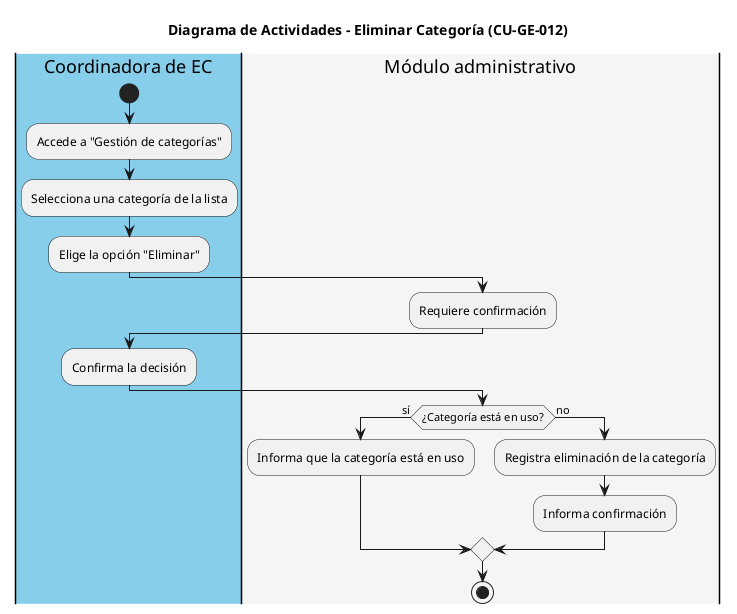 @startuml CU-GE-012_Eliminar_Categoria
title Diagrama de Actividades - Eliminar Categoría (CU-GE-012)

|#skyblue|Coordinadora de EC|
start
:Accede a "Gestión de categorías";
:Selecciona una categoría de la lista;
:Elige la opción "Eliminar";

|#whitesmoke|Módulo administrativo|
:Requiere confirmación;

|#skyblue|Coordinadora de EC|
:Confirma la decisión;

|#whitesmoke|Módulo administrativo|
if (¿Categoría está en uso?) then (sí)
  :Informa que la categoría está en uso;
else (no)
  :Registra eliminación de la categoría;
  :Informa confirmación;
endif
stop
@enduml